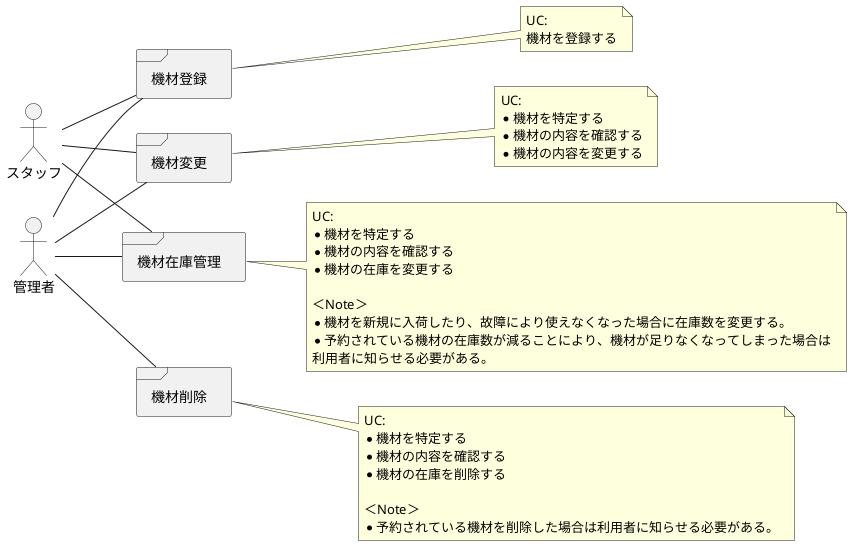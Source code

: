 @startuml UsageScene

left to right direction

actor 管理者
actor スタッフ

frame 機材登録
note right of 機材登録
UC:
機材を登録する
end note

frame 機材変更
note right of 機材変更
UC:
* 機材を特定する
* 機材の内容を確認する
* 機材の内容を変更する
end note

frame 機材在庫管理
note right of 機材在庫管理
UC:
* 機材を特定する
* 機材の内容を確認する
* 機材の在庫を変更する

＜Note＞
* 機材を新規に入荷したり、故障により使えなくなった場合に在庫数を変更する。
* 予約されている機材の在庫数が減ることにより、機材が足りなくなってしまった場合は
利用者に知らせる必要がある。
end note

frame 機材削除
note right of 機材削除
UC:
* 機材を特定する
* 機材の内容を確認する
* 機材の在庫を削除する

＜Note＞
* 予約されている機材を削除した場合は利用者に知らせる必要がある。
end note

管理者 -- 機材登録
管理者 -- 機材変更
管理者 -- 機材在庫管理
管理者 -- 機材削除
スタッフ -- 機材登録
スタッフ -- 機材変更
スタッフ -- 機材在庫管理

@enduml
